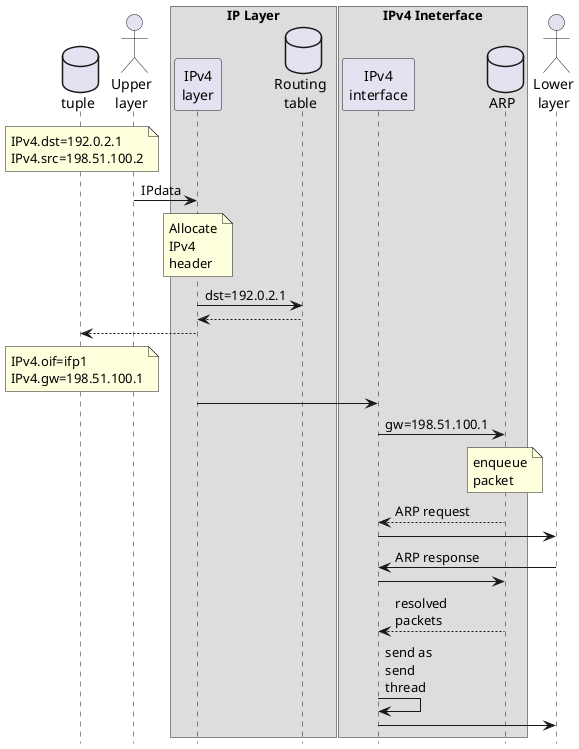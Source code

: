 @startuml

hide footbox

database tuple
actor "Upper\nlayer" as up1
box "IP Layer"
participant "IPv4\nlayer" as ip
database "Routing\ntable" as rt
end box
box "IPv4 Ineterface"
participant "IPv4\ninterface" as ifp1
database "ARP" as arp1
end box
actor "Lower\nlayer" as lo1

note over tuple
	IPv4.dst=192.0.2.1
	IPv4.src=198.51.100.2
end note
up1 -> ip : IPdata
note over ip : Allocate\nIPv4\nheader
ip -> rt : dst=192.0.2.1
ip <-- rt
tuple <-- ip
note over tuple : IPv4.oif=ifp1\nIPv4.gw=198.51.100.1
ip -> ifp1
ifp1 -> arp1 : gw=198.51.100.1
note over arp1
	enqueue
	packet
end note
ifp1 <-- arp1 : ARP request
ifp1 -> lo1
ifp1 <- lo1 : ARP response
ifp1 -> arp1
ifp1 <-- arp1 : resolved\npackets
ifp1 -> ifp1 : send as\nsend\nthread
ifp1 -> lo1

@enduml
